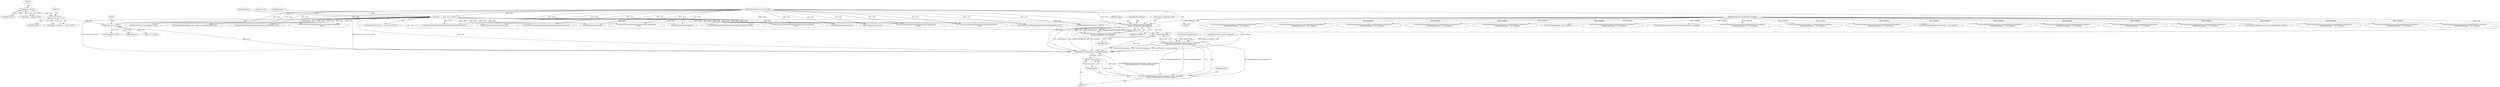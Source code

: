 digraph "0_ImageMagick_b61d35eaccc0a7ddeff8a1c3abfcd0a43ccf210b@pointer" {
"1001253" [label="(Call,ConstantString(value))"];
"1000190" [label="(Call,value == (const char *) NULL)"];
"1000141" [label="(MethodParameterIn,const char *value)"];
"1000192" [label="(Call,(const char *) NULL)"];
"1000178" [label="(Call,(void *) NULL)"];
"1000149" [label="(Call,(Image *) NULL)"];
"1000257" [label="(Call,QueryColorCompliance(value,AllCompliance,\n               &image->background_color,exception))"];
"1000142" [label="(MethodParameterIn,ExceptionInfo *exception)"];
"1001245" [label="(Call,AddValueToSplayTree((SplayTreeInfo *) image->properties,\n    ConstantString(property),ConstantString(value)))"];
"1001243" [label="(Call,status=AddValueToSplayTree((SplayTreeInfo *) image->properties,\n    ConstantString(property),ConstantString(value)))"];
"1001255" [label="(Return,return(status);)"];
"1000255" [label="(Call,(void) QueryColorCompliance(value,AllCompliance,\n               &image->background_color,exception))"];
"1000258" [label="(Identifier,value)"];
"1000190" [label="(Call,value == (const char *) NULL)"];
"1000679" [label="(Call,ParseCommandOption(MagickGravityOptions,MagickFalse,value))"];
"1000734" [label="(Call,ParseCommandOption(MagickIntentOptions,MagickFalse,value))"];
"1001156" [label="(Call,ParseCommandOption(MagickResolutionOptions,MagickFalse,value))"];
"1000194" [label="(Identifier,NULL)"];
"1000906" [label="(Call,ThrowMagickException(exception,GetMagickModule(),OptionError,\n             \"SetReadOnlyProperty\",\"`%s'\",property))"];
"1001243" [label="(Call,status=AddValueToSplayTree((SplayTreeInfo *) image->properties,\n    ConstantString(property),ConstantString(value)))"];
"1000192" [label="(Call,(const char *) NULL)"];
"1000950" [label="(Call,GetPageGeometry(value))"];
"1001013" [label="(Call,FileToStringInfo(image_info->filename,~0UL,exception))"];
"1001103" [label="(Call,ThrowMagickException(exception,GetMagickModule(),OptionError,\n            \"SetReadOnlyProperty\",\"`%s'\",property))"];
"1000141" [label="(MethodParameterIn,const char *value)"];
"1000200" [label="(Identifier,status)"];
"1001255" [label="(Return,return(status);)"];
"1000324" [label="(Call,ParseCommandOption(MagickComposeOptions,MagickFalse,value))"];
"1000568" [label="(Call,StringToUnsignedLong(value))"];
"1000210" [label="(Call,ThrowMagickException(exception,GetMagickModule(),OptionError,\n         \"SetReadOnlyProperty\",\"`%s'\",property))"];
"1001188" [label="(Call,ThrowMagickException(exception,GetMagickModule(),OptionError,\n            \"SetReadOnlyProperty\",\"`%s'\",property))"];
"1000264" [label="(Identifier,exception)"];
"1000711" [label="(Call,ThrowMagickException(exception,GetMagickModule(),OptionError,\n            \"SetReadOnlyProperty\",\"`%s'\",property))"];
"1001027" [label="(Call,SetImageProfile(image,image_info->magick,profile,exception))"];
"1000143" [label="(Block,)"];
"1001126" [label="(Call,GetPageGeometry(value))"];
"1001257" [label="(MethodReturn,MagickExport MagickBooleanType)"];
"1000386" [label="(Call,ParseGeometry(value,&geometry_info))"];
"1000638" [label="(Call,ThrowMagickException(exception,GetMagickModule(),OptionError,\n            \"SetReadOnlyProperty\",\"`%s'\",property))"];
"1001246" [label="(Call,(SplayTreeInfo *) image->properties)"];
"1000174" [label="(Call,image->properties == (void *) NULL)"];
"1000257" [label="(Call,QueryColorCompliance(value,AllCompliance,\n               &image->background_color,exception))"];
"1000191" [label="(Identifier,value)"];
"1001245" [label="(Call,AddValueToSplayTree((SplayTreeInfo *) image->properties,\n    ConstantString(property),ConstantString(value)))"];
"1000142" [label="(MethodParameterIn,ExceptionInfo *exception)"];
"1001256" [label="(Identifier,status)"];
"1000999" [label="(Call,CopyMagickString(image_info->filename,value,MagickPathExtent))"];
"1001233" [label="(Call,ThrowMagickException(exception,GetMagickModule(),OptionError,\n            \"SetReadOnlyProperty\",\"`%s'\",property))"];
"1000197" [label="(Identifier,image)"];
"1000178" [label="(Call,(void *) NULL)"];
"1000615" [label="(Call,ThrowMagickException(exception,GetMagickModule(),OptionError,\n            \"SetReadOnlyProperty\",\"`%s'\",property))"];
"1000259" [label="(Identifier,AllCompliance)"];
"1000792" [label="(Call,ParseCommandOption(MagickInterpolateOptions,MagickFalse,\n            value))"];
"1001251" [label="(Call,ConstantString(property))"];
"1000189" [label="(ControlStructure,if (value == (const char *) NULL))"];
"1000821" [label="(Call,ThrowMagickException(exception,GetMagickModule(),OptionError,\n            \"SetReadOnlyProperty\",\"`%s'\",property))"];
"1000927" [label="(Call,ThrowMagickException(exception,GetMagickModule(),OptionError,\n            \"SetReadOnlyProperty\",\"`%s'\",property))"];
"1000235" [label="(Call,ThrowMagickException(exception,GetMagickModule(),OptionError,\n            \"SetReadOnlyProperty\",\"`%s'\",property))"];
"1000260" [label="(Call,&image->background_color)"];
"1000516" [label="(Call,ParseGeometry(value,&geometry_info))"];
"1001253" [label="(Call,ConstantString(value))"];
"1001244" [label="(Identifier,status)"];
"1000976" [label="(Call,ThrowMagickException(exception,GetMagickModule(),OptionError,\n            \"SetReadOnlyProperty\",\"`%s'\",property))"];
"1000763" [label="(Call,ParseCommandOption(MagickIntentOptions,MagickFalse,\n            value))"];
"1000497" [label="(Call,ThrowMagickException(exception,GetMagickModule(),OptionError,\n            \"SetReadOnlyProperty\",\"`%s'\",property))"];
"1000180" [label="(Identifier,NULL)"];
"1000866" [label="(Call,StringToUnsignedLong(value))"];
"1000297" [label="(Call,ParseCommandOption(MagickColorspaceOptions,MagickFalse,\n            value))"];
"1000149" [label="(Call,(Image *) NULL)"];
"1001007" [label="(Call,SetImageInfo(image_info,1,exception))"];
"1001054" [label="(Call,ParseCommandOption(MagickIntentOptions,MagickFalse,\n            value))"];
"1001254" [label="(Identifier,value)"];
"1000664" [label="(Call,(char **) NULL)"];
"1001022" [label="(Call,(StringInfo *) NULL)"];
"1000278" [label="(Call,ThrowMagickException(exception,GetMagickModule(),OptionError,\n            \"SetReadOnlyProperty\",\"`%s'\",property))"];
"1000353" [label="(Call,ParseCommandOption(MagickCompressOptions,MagickFalse,\n            value))"];
"1000147" [label="(Call,image != (Image *) NULL)"];
"1000308" [label="(Call,SetImageColorspace(image,(ColorspaceType) colorspace,exception))"];
"1000582" [label="(Call,ParseCommandOption(MagickDisposeOptions,MagickFalse,value))"];
"1000842" [label="(Call,ThrowMagickException(exception,GetMagickModule(),OptionError,\n            \"SetReadOnlyProperty\",\"`%s'\",property))"];
"1001210" [label="(Call,ThrowMagickException(exception,GetMagickModule(),OptionError,\n            \"SetReadOnlyProperty\",\"`%s'\",property))"];
"1000151" [label="(Identifier,NULL)"];
"1000662" [label="(Call,StringToDouble(value,(char **) NULL))"];
"1001253" -> "1001245"  [label="AST: "];
"1001253" -> "1001254"  [label="CFG: "];
"1001254" -> "1001253"  [label="AST: "];
"1001245" -> "1001253"  [label="CFG: "];
"1001253" -> "1001257"  [label="DDG: value"];
"1001253" -> "1001245"  [label="DDG: value"];
"1000190" -> "1001253"  [label="DDG: value"];
"1000257" -> "1001253"  [label="DDG: value"];
"1000141" -> "1001253"  [label="DDG: value"];
"1000190" -> "1000189"  [label="AST: "];
"1000190" -> "1000192"  [label="CFG: "];
"1000191" -> "1000190"  [label="AST: "];
"1000192" -> "1000190"  [label="AST: "];
"1000197" -> "1000190"  [label="CFG: "];
"1000200" -> "1000190"  [label="CFG: "];
"1000190" -> "1001257"  [label="DDG: value == (const char *) NULL"];
"1000190" -> "1001257"  [label="DDG: value"];
"1000190" -> "1001257"  [label="DDG: (const char *) NULL"];
"1000141" -> "1000190"  [label="DDG: value"];
"1000192" -> "1000190"  [label="DDG: NULL"];
"1000190" -> "1000257"  [label="DDG: value"];
"1000190" -> "1000297"  [label="DDG: value"];
"1000190" -> "1000324"  [label="DDG: value"];
"1000190" -> "1000353"  [label="DDG: value"];
"1000190" -> "1000386"  [label="DDG: value"];
"1000190" -> "1000516"  [label="DDG: value"];
"1000190" -> "1000568"  [label="DDG: value"];
"1000190" -> "1000582"  [label="DDG: value"];
"1000190" -> "1000662"  [label="DDG: value"];
"1000190" -> "1000679"  [label="DDG: value"];
"1000190" -> "1000734"  [label="DDG: value"];
"1000190" -> "1000763"  [label="DDG: value"];
"1000190" -> "1000792"  [label="DDG: value"];
"1000190" -> "1000866"  [label="DDG: value"];
"1000190" -> "1000950"  [label="DDG: value"];
"1000190" -> "1000999"  [label="DDG: value"];
"1000190" -> "1001054"  [label="DDG: value"];
"1000190" -> "1001126"  [label="DDG: value"];
"1000190" -> "1001156"  [label="DDG: value"];
"1000141" -> "1000138"  [label="AST: "];
"1000141" -> "1001257"  [label="DDG: value"];
"1000141" -> "1000257"  [label="DDG: value"];
"1000141" -> "1000297"  [label="DDG: value"];
"1000141" -> "1000324"  [label="DDG: value"];
"1000141" -> "1000353"  [label="DDG: value"];
"1000141" -> "1000386"  [label="DDG: value"];
"1000141" -> "1000516"  [label="DDG: value"];
"1000141" -> "1000568"  [label="DDG: value"];
"1000141" -> "1000582"  [label="DDG: value"];
"1000141" -> "1000662"  [label="DDG: value"];
"1000141" -> "1000679"  [label="DDG: value"];
"1000141" -> "1000734"  [label="DDG: value"];
"1000141" -> "1000763"  [label="DDG: value"];
"1000141" -> "1000792"  [label="DDG: value"];
"1000141" -> "1000866"  [label="DDG: value"];
"1000141" -> "1000950"  [label="DDG: value"];
"1000141" -> "1000999"  [label="DDG: value"];
"1000141" -> "1001054"  [label="DDG: value"];
"1000141" -> "1001126"  [label="DDG: value"];
"1000141" -> "1001156"  [label="DDG: value"];
"1000192" -> "1000194"  [label="CFG: "];
"1000193" -> "1000192"  [label="AST: "];
"1000194" -> "1000192"  [label="AST: "];
"1000192" -> "1001257"  [label="DDG: NULL"];
"1000178" -> "1000192"  [label="DDG: NULL"];
"1000192" -> "1000664"  [label="DDG: NULL"];
"1000192" -> "1001022"  [label="DDG: NULL"];
"1000178" -> "1000174"  [label="AST: "];
"1000178" -> "1000180"  [label="CFG: "];
"1000179" -> "1000178"  [label="AST: "];
"1000180" -> "1000178"  [label="AST: "];
"1000174" -> "1000178"  [label="CFG: "];
"1000178" -> "1000174"  [label="DDG: NULL"];
"1000149" -> "1000178"  [label="DDG: NULL"];
"1000149" -> "1000147"  [label="AST: "];
"1000149" -> "1000151"  [label="CFG: "];
"1000150" -> "1000149"  [label="AST: "];
"1000151" -> "1000149"  [label="AST: "];
"1000147" -> "1000149"  [label="CFG: "];
"1000149" -> "1000147"  [label="DDG: NULL"];
"1000257" -> "1000255"  [label="AST: "];
"1000257" -> "1000264"  [label="CFG: "];
"1000258" -> "1000257"  [label="AST: "];
"1000259" -> "1000257"  [label="AST: "];
"1000260" -> "1000257"  [label="AST: "];
"1000264" -> "1000257"  [label="AST: "];
"1000255" -> "1000257"  [label="CFG: "];
"1000257" -> "1001257"  [label="DDG: AllCompliance"];
"1000257" -> "1001257"  [label="DDG: &image->background_color"];
"1000257" -> "1001257"  [label="DDG: exception"];
"1000257" -> "1000255"  [label="DDG: value"];
"1000257" -> "1000255"  [label="DDG: AllCompliance"];
"1000257" -> "1000255"  [label="DDG: &image->background_color"];
"1000257" -> "1000255"  [label="DDG: exception"];
"1000142" -> "1000257"  [label="DDG: exception"];
"1000142" -> "1000138"  [label="AST: "];
"1000142" -> "1001257"  [label="DDG: exception"];
"1000142" -> "1000210"  [label="DDG: exception"];
"1000142" -> "1000235"  [label="DDG: exception"];
"1000142" -> "1000278"  [label="DDG: exception"];
"1000142" -> "1000308"  [label="DDG: exception"];
"1000142" -> "1000497"  [label="DDG: exception"];
"1000142" -> "1000615"  [label="DDG: exception"];
"1000142" -> "1000638"  [label="DDG: exception"];
"1000142" -> "1000711"  [label="DDG: exception"];
"1000142" -> "1000821"  [label="DDG: exception"];
"1000142" -> "1000842"  [label="DDG: exception"];
"1000142" -> "1000906"  [label="DDG: exception"];
"1000142" -> "1000927"  [label="DDG: exception"];
"1000142" -> "1000976"  [label="DDG: exception"];
"1000142" -> "1001007"  [label="DDG: exception"];
"1000142" -> "1001013"  [label="DDG: exception"];
"1000142" -> "1001027"  [label="DDG: exception"];
"1000142" -> "1001103"  [label="DDG: exception"];
"1000142" -> "1001188"  [label="DDG: exception"];
"1000142" -> "1001210"  [label="DDG: exception"];
"1000142" -> "1001233"  [label="DDG: exception"];
"1001245" -> "1001243"  [label="AST: "];
"1001246" -> "1001245"  [label="AST: "];
"1001251" -> "1001245"  [label="AST: "];
"1001243" -> "1001245"  [label="CFG: "];
"1001245" -> "1001257"  [label="DDG: ConstantString(property)"];
"1001245" -> "1001257"  [label="DDG: ConstantString(value)"];
"1001245" -> "1001257"  [label="DDG: (SplayTreeInfo *) image->properties"];
"1001245" -> "1001243"  [label="DDG: (SplayTreeInfo *) image->properties"];
"1001245" -> "1001243"  [label="DDG: ConstantString(property)"];
"1001245" -> "1001243"  [label="DDG: ConstantString(value)"];
"1001246" -> "1001245"  [label="DDG: image->properties"];
"1001251" -> "1001245"  [label="DDG: property"];
"1001243" -> "1000143"  [label="AST: "];
"1001244" -> "1001243"  [label="AST: "];
"1001256" -> "1001243"  [label="CFG: "];
"1001243" -> "1001257"  [label="DDG: status"];
"1001243" -> "1001257"  [label="DDG: AddValueToSplayTree((SplayTreeInfo *) image->properties,\n    ConstantString(property),ConstantString(value))"];
"1001243" -> "1001255"  [label="DDG: status"];
"1001255" -> "1000143"  [label="AST: "];
"1001255" -> "1001256"  [label="CFG: "];
"1001256" -> "1001255"  [label="AST: "];
"1001257" -> "1001255"  [label="CFG: "];
"1001255" -> "1001257"  [label="DDG: <RET>"];
"1001256" -> "1001255"  [label="DDG: status"];
}
